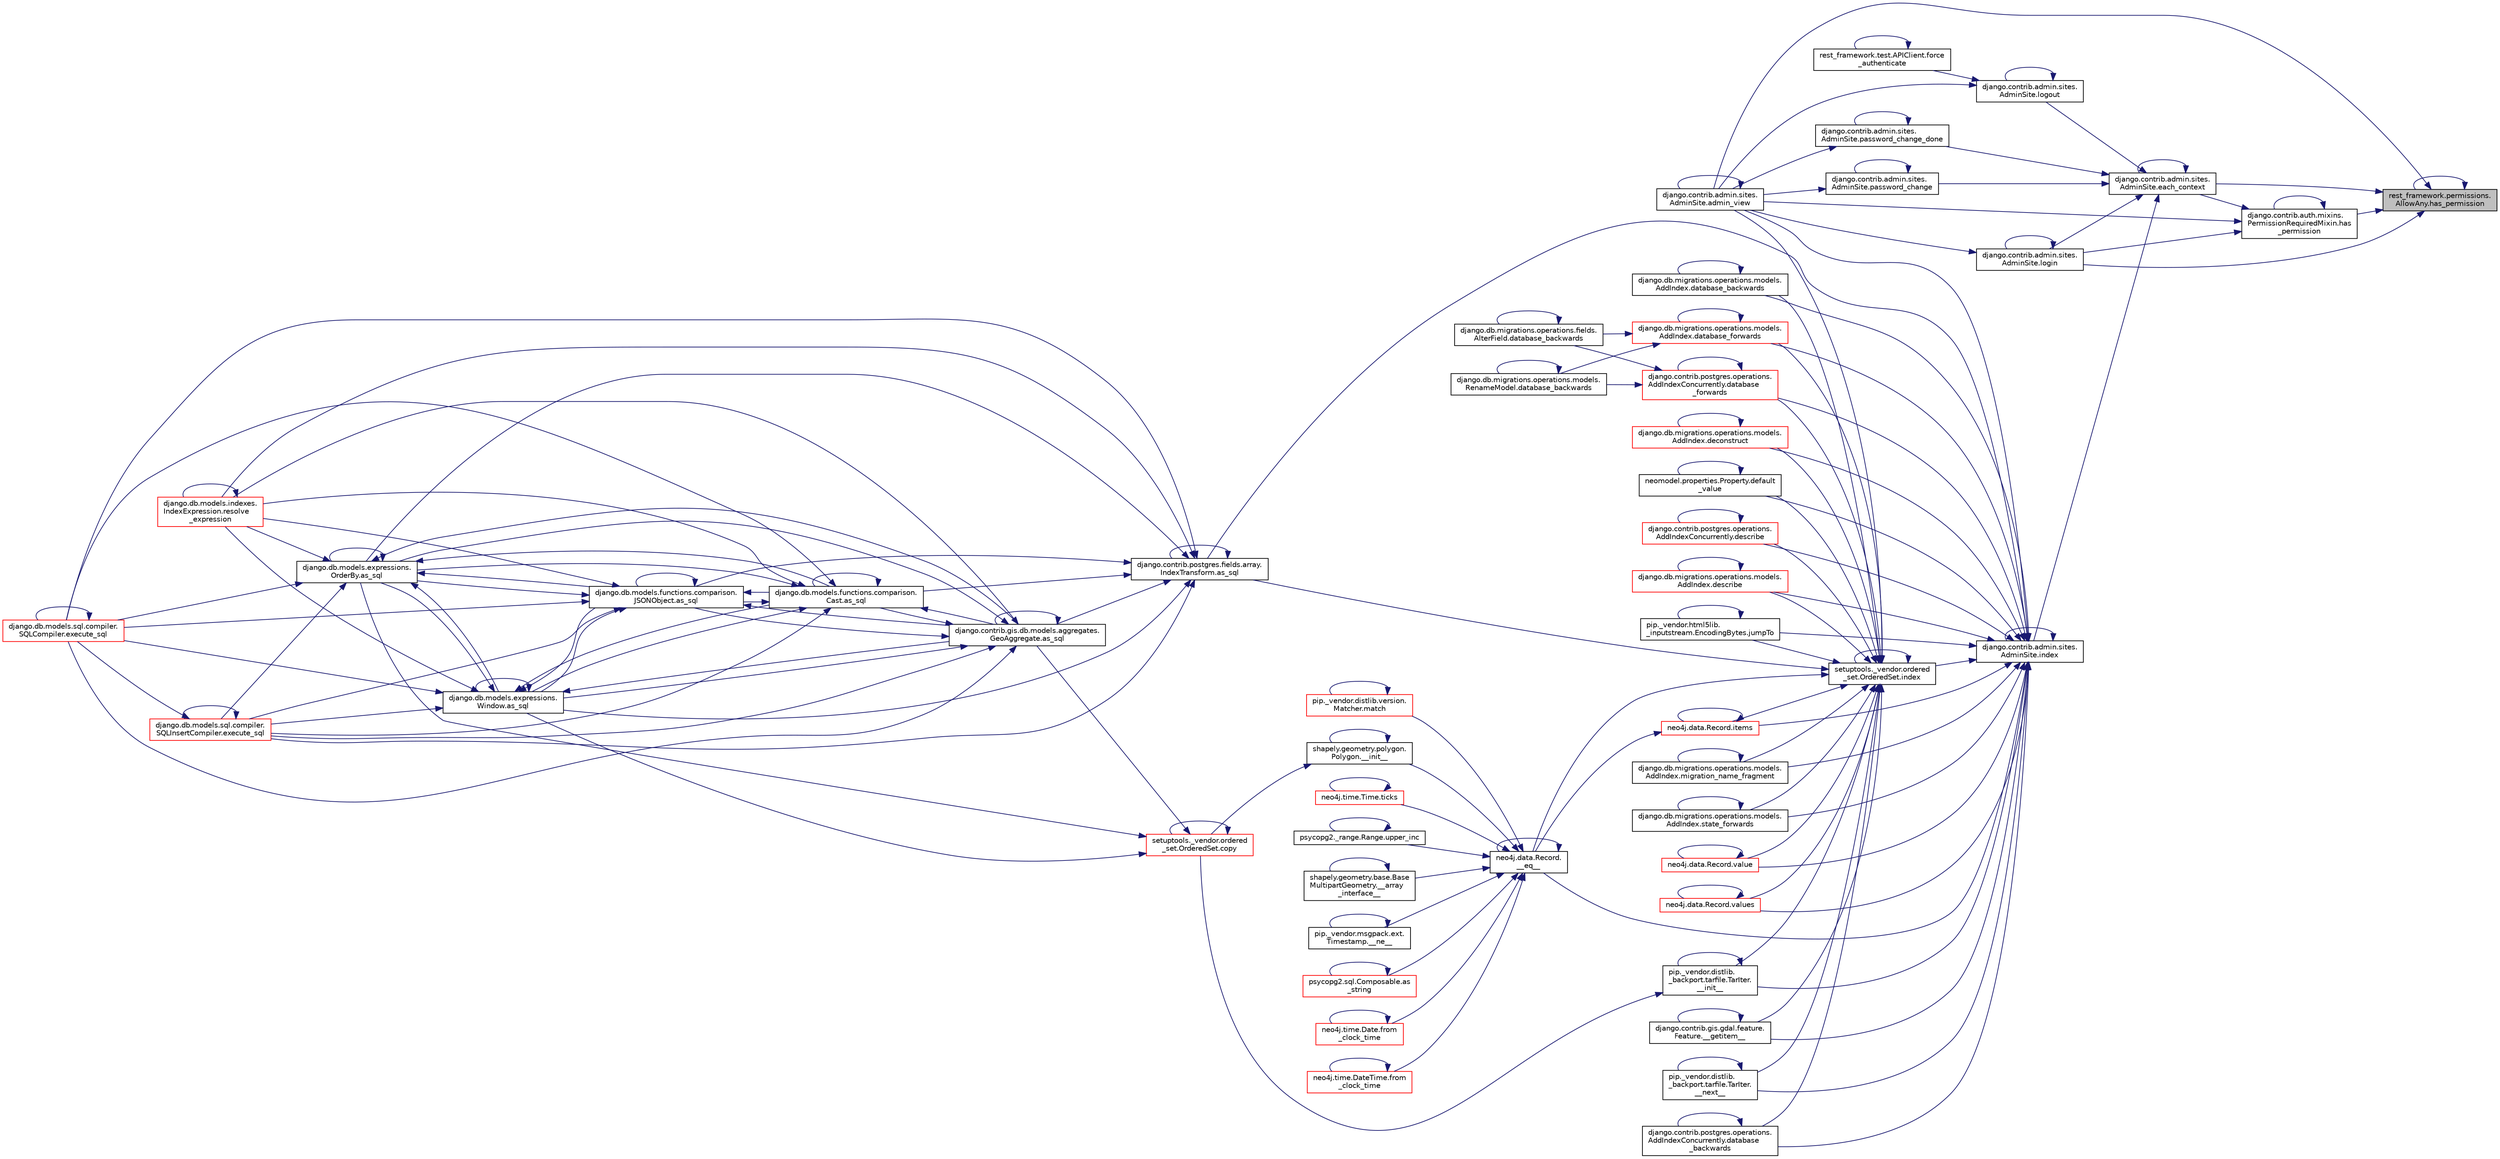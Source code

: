 digraph "rest_framework.permissions.AllowAny.has_permission"
{
 // LATEX_PDF_SIZE
  edge [fontname="Helvetica",fontsize="10",labelfontname="Helvetica",labelfontsize="10"];
  node [fontname="Helvetica",fontsize="10",shape=record];
  rankdir="RL";
  Node1 [label="rest_framework.permissions.\lAllowAny.has_permission",height=0.2,width=0.4,color="black", fillcolor="grey75", style="filled", fontcolor="black",tooltip=" "];
  Node1 -> Node2 [dir="back",color="midnightblue",fontsize="10",style="solid",fontname="Helvetica"];
  Node2 [label="django.contrib.admin.sites.\lAdminSite.admin_view",height=0.2,width=0.4,color="black", fillcolor="white", style="filled",URL="$df/dba/classdjango_1_1contrib_1_1admin_1_1sites_1_1_admin_site.html#ad3ba68804e29ed2ad9fb5230fc246c83",tooltip=" "];
  Node2 -> Node2 [dir="back",color="midnightblue",fontsize="10",style="solid",fontname="Helvetica"];
  Node1 -> Node3 [dir="back",color="midnightblue",fontsize="10",style="solid",fontname="Helvetica"];
  Node3 [label="django.contrib.admin.sites.\lAdminSite.each_context",height=0.2,width=0.4,color="black", fillcolor="white", style="filled",URL="$df/dba/classdjango_1_1contrib_1_1admin_1_1sites_1_1_admin_site.html#a9827cf8301d5677e42aa917686ac0af8",tooltip=" "];
  Node3 -> Node3 [dir="back",color="midnightblue",fontsize="10",style="solid",fontname="Helvetica"];
  Node3 -> Node4 [dir="back",color="midnightblue",fontsize="10",style="solid",fontname="Helvetica"];
  Node4 [label="django.contrib.admin.sites.\lAdminSite.index",height=0.2,width=0.4,color="black", fillcolor="white", style="filled",URL="$df/dba/classdjango_1_1contrib_1_1admin_1_1sites_1_1_admin_site.html#a114200436dcab5d292516d7454298630",tooltip=" "];
  Node4 -> Node5 [dir="back",color="midnightblue",fontsize="10",style="solid",fontname="Helvetica"];
  Node5 [label="neo4j.data.Record.\l__eq__",height=0.2,width=0.4,color="black", fillcolor="white", style="filled",URL="$d8/da3/classneo4j_1_1data_1_1_record.html#a677599a593c35d675d8960d72462df9f",tooltip=" "];
  Node5 -> Node6 [dir="back",color="midnightblue",fontsize="10",style="solid",fontname="Helvetica"];
  Node6 [label="shapely.geometry.base.Base\lMultipartGeometry.__array\l_interface__",height=0.2,width=0.4,color="black", fillcolor="white", style="filled",URL="$df/d4a/classshapely_1_1geometry_1_1base_1_1_base_multipart_geometry.html#aa57caf9f9556c733425dee5dc556ac05",tooltip=" "];
  Node6 -> Node6 [dir="back",color="midnightblue",fontsize="10",style="solid",fontname="Helvetica"];
  Node5 -> Node5 [dir="back",color="midnightblue",fontsize="10",style="solid",fontname="Helvetica"];
  Node5 -> Node7 [dir="back",color="midnightblue",fontsize="10",style="solid",fontname="Helvetica"];
  Node7 [label="shapely.geometry.polygon.\lPolygon.__init__",height=0.2,width=0.4,color="black", fillcolor="white", style="filled",URL="$da/d80/classshapely_1_1geometry_1_1polygon_1_1_polygon.html#aa0b7892becd68ead1f110b5498c4e4be",tooltip=" "];
  Node7 -> Node7 [dir="back",color="midnightblue",fontsize="10",style="solid",fontname="Helvetica"];
  Node7 -> Node8 [dir="back",color="midnightblue",fontsize="10",style="solid",fontname="Helvetica"];
  Node8 [label="setuptools._vendor.ordered\l_set.OrderedSet.copy",height=0.2,width=0.4,color="red", fillcolor="white", style="filled",URL="$d0/d40/classsetuptools_1_1__vendor_1_1ordered__set_1_1_ordered_set.html#a84224c403039b9dac5d2794d85073053",tooltip=" "];
  Node8 -> Node18 [dir="back",color="midnightblue",fontsize="10",style="solid",fontname="Helvetica"];
  Node18 [label="django.contrib.gis.db.models.aggregates.\lGeoAggregate.as_sql",height=0.2,width=0.4,color="black", fillcolor="white", style="filled",URL="$df/dbe/classdjango_1_1contrib_1_1gis_1_1db_1_1models_1_1aggregates_1_1_geo_aggregate.html#a129bfb83cb8d965d40be63e974594fa7",tooltip=" "];
  Node18 -> Node16 [dir="back",color="midnightblue",fontsize="10",style="solid",fontname="Helvetica"];
  Node16 [label="django.db.models.functions.comparison.\lCast.as_sql",height=0.2,width=0.4,color="black", fillcolor="white", style="filled",URL="$dd/d3c/classdjango_1_1db_1_1models_1_1functions_1_1comparison_1_1_cast.html#a010e365ade29d50da0332d4f46b95cf0",tooltip=" "];
  Node16 -> Node16 [dir="back",color="midnightblue",fontsize="10",style="solid",fontname="Helvetica"];
  Node16 -> Node17 [dir="back",color="midnightblue",fontsize="10",style="solid",fontname="Helvetica"];
  Node17 [label="django.db.models.functions.comparison.\lJSONObject.as_sql",height=0.2,width=0.4,color="black", fillcolor="white", style="filled",URL="$db/d2f/classdjango_1_1db_1_1models_1_1functions_1_1comparison_1_1_j_s_o_n_object.html#a7ea48a9164c15f6c04fa1851987b0be4",tooltip=" "];
  Node17 -> Node16 [dir="back",color="midnightblue",fontsize="10",style="solid",fontname="Helvetica"];
  Node17 -> Node17 [dir="back",color="midnightblue",fontsize="10",style="solid",fontname="Helvetica"];
  Node17 -> Node18 [dir="back",color="midnightblue",fontsize="10",style="solid",fontname="Helvetica"];
  Node17 -> Node19 [dir="back",color="midnightblue",fontsize="10",style="solid",fontname="Helvetica"];
  Node19 [label="django.db.models.expressions.\lWindow.as_sql",height=0.2,width=0.4,color="black", fillcolor="white", style="filled",URL="$d6/d1c/classdjango_1_1db_1_1models_1_1expressions_1_1_window.html#a2a81a422e2884ef2026394b0f83416dc",tooltip=" "];
  Node19 -> Node16 [dir="back",color="midnightblue",fontsize="10",style="solid",fontname="Helvetica"];
  Node19 -> Node17 [dir="back",color="midnightblue",fontsize="10",style="solid",fontname="Helvetica"];
  Node19 -> Node18 [dir="back",color="midnightblue",fontsize="10",style="solid",fontname="Helvetica"];
  Node19 -> Node19 [dir="back",color="midnightblue",fontsize="10",style="solid",fontname="Helvetica"];
  Node19 -> Node20 [dir="back",color="midnightblue",fontsize="10",style="solid",fontname="Helvetica"];
  Node20 [label="django.db.models.expressions.\lOrderBy.as_sql",height=0.2,width=0.4,color="black", fillcolor="white", style="filled",URL="$da/d4d/classdjango_1_1db_1_1models_1_1expressions_1_1_order_by.html#a343064ad7cfdac310e95fd997ee6d4cc",tooltip=" "];
  Node20 -> Node16 [dir="back",color="midnightblue",fontsize="10",style="solid",fontname="Helvetica"];
  Node20 -> Node17 [dir="back",color="midnightblue",fontsize="10",style="solid",fontname="Helvetica"];
  Node20 -> Node18 [dir="back",color="midnightblue",fontsize="10",style="solid",fontname="Helvetica"];
  Node20 -> Node19 [dir="back",color="midnightblue",fontsize="10",style="solid",fontname="Helvetica"];
  Node20 -> Node20 [dir="back",color="midnightblue",fontsize="10",style="solid",fontname="Helvetica"];
  Node20 -> Node21 [dir="back",color="midnightblue",fontsize="10",style="solid",fontname="Helvetica"];
  Node21 [label="django.db.models.sql.compiler.\lSQLCompiler.execute_sql",height=0.2,width=0.4,color="red", fillcolor="white", style="filled",URL="$df/de2/classdjango_1_1db_1_1models_1_1sql_1_1compiler_1_1_s_q_l_compiler.html#a2547088c51124a0d09620d04cf56b050",tooltip=" "];
  Node21 -> Node21 [dir="back",color="midnightblue",fontsize="10",style="solid",fontname="Helvetica"];
  Node20 -> Node24 [dir="back",color="midnightblue",fontsize="10",style="solid",fontname="Helvetica"];
  Node24 [label="django.db.models.sql.compiler.\lSQLInsertCompiler.execute_sql",height=0.2,width=0.4,color="red", fillcolor="white", style="filled",URL="$dd/daa/classdjango_1_1db_1_1models_1_1sql_1_1compiler_1_1_s_q_l_insert_compiler.html#a2ebda5346b92962b6ac5ca8234bfeb42",tooltip=" "];
  Node24 -> Node21 [dir="back",color="midnightblue",fontsize="10",style="solid",fontname="Helvetica"];
  Node24 -> Node24 [dir="back",color="midnightblue",fontsize="10",style="solid",fontname="Helvetica"];
  Node20 -> Node25 [dir="back",color="midnightblue",fontsize="10",style="solid",fontname="Helvetica"];
  Node25 [label="django.db.models.indexes.\lIndexExpression.resolve\l_expression",height=0.2,width=0.4,color="red", fillcolor="white", style="filled",URL="$df/d4f/classdjango_1_1db_1_1models_1_1indexes_1_1_index_expression.html#ae39ac90454fba3ff53ac2d342cd5feea",tooltip=" "];
  Node25 -> Node25 [dir="back",color="midnightblue",fontsize="10",style="solid",fontname="Helvetica"];
  Node19 -> Node21 [dir="back",color="midnightblue",fontsize="10",style="solid",fontname="Helvetica"];
  Node19 -> Node24 [dir="back",color="midnightblue",fontsize="10",style="solid",fontname="Helvetica"];
  Node19 -> Node25 [dir="back",color="midnightblue",fontsize="10",style="solid",fontname="Helvetica"];
  Node17 -> Node20 [dir="back",color="midnightblue",fontsize="10",style="solid",fontname="Helvetica"];
  Node17 -> Node21 [dir="back",color="midnightblue",fontsize="10",style="solid",fontname="Helvetica"];
  Node17 -> Node24 [dir="back",color="midnightblue",fontsize="10",style="solid",fontname="Helvetica"];
  Node17 -> Node25 [dir="back",color="midnightblue",fontsize="10",style="solid",fontname="Helvetica"];
  Node16 -> Node18 [dir="back",color="midnightblue",fontsize="10",style="solid",fontname="Helvetica"];
  Node16 -> Node19 [dir="back",color="midnightblue",fontsize="10",style="solid",fontname="Helvetica"];
  Node16 -> Node20 [dir="back",color="midnightblue",fontsize="10",style="solid",fontname="Helvetica"];
  Node16 -> Node21 [dir="back",color="midnightblue",fontsize="10",style="solid",fontname="Helvetica"];
  Node16 -> Node24 [dir="back",color="midnightblue",fontsize="10",style="solid",fontname="Helvetica"];
  Node16 -> Node25 [dir="back",color="midnightblue",fontsize="10",style="solid",fontname="Helvetica"];
  Node18 -> Node17 [dir="back",color="midnightblue",fontsize="10",style="solid",fontname="Helvetica"];
  Node18 -> Node18 [dir="back",color="midnightblue",fontsize="10",style="solid",fontname="Helvetica"];
  Node18 -> Node19 [dir="back",color="midnightblue",fontsize="10",style="solid",fontname="Helvetica"];
  Node18 -> Node20 [dir="back",color="midnightblue",fontsize="10",style="solid",fontname="Helvetica"];
  Node18 -> Node21 [dir="back",color="midnightblue",fontsize="10",style="solid",fontname="Helvetica"];
  Node18 -> Node24 [dir="back",color="midnightblue",fontsize="10",style="solid",fontname="Helvetica"];
  Node18 -> Node25 [dir="back",color="midnightblue",fontsize="10",style="solid",fontname="Helvetica"];
  Node8 -> Node19 [dir="back",color="midnightblue",fontsize="10",style="solid",fontname="Helvetica"];
  Node8 -> Node20 [dir="back",color="midnightblue",fontsize="10",style="solid",fontname="Helvetica"];
  Node8 -> Node8 [dir="back",color="midnightblue",fontsize="10",style="solid",fontname="Helvetica"];
  Node5 -> Node540 [dir="back",color="midnightblue",fontsize="10",style="solid",fontname="Helvetica"];
  Node540 [label="pip._vendor.msgpack.ext.\lTimestamp.__ne__",height=0.2,width=0.4,color="black", fillcolor="white", style="filled",URL="$d6/dd9/classpip_1_1__vendor_1_1msgpack_1_1ext_1_1_timestamp.html#a85bbfb0158c314f6747659d9d79fbc5f",tooltip=" "];
  Node540 -> Node540 [dir="back",color="midnightblue",fontsize="10",style="solid",fontname="Helvetica"];
  Node5 -> Node541 [dir="back",color="midnightblue",fontsize="10",style="solid",fontname="Helvetica"];
  Node541 [label="psycopg2.sql.Composable.as\l_string",height=0.2,width=0.4,color="red", fillcolor="white", style="filled",URL="$d8/d3d/classpsycopg2_1_1sql_1_1_composable.html#a77b13bb7380175e59facce7566dfb5f6",tooltip=" "];
  Node541 -> Node541 [dir="back",color="midnightblue",fontsize="10",style="solid",fontname="Helvetica"];
  Node5 -> Node202 [dir="back",color="midnightblue",fontsize="10",style="solid",fontname="Helvetica"];
  Node202 [label="neo4j.time.Date.from\l_clock_time",height=0.2,width=0.4,color="red", fillcolor="white", style="filled",URL="$d1/d6f/classneo4j_1_1time_1_1_date.html#a6e815a48a02a3f3d230e95d923cfb43b",tooltip=" "];
  Node202 -> Node202 [dir="back",color="midnightblue",fontsize="10",style="solid",fontname="Helvetica"];
  Node5 -> Node268 [dir="back",color="midnightblue",fontsize="10",style="solid",fontname="Helvetica"];
  Node268 [label="neo4j.time.DateTime.from\l_clock_time",height=0.2,width=0.4,color="red", fillcolor="white", style="filled",URL="$d4/dcd/classneo4j_1_1time_1_1_date_time.html#a12a2d4d1586b225b0a6156d4e6d4cc0c",tooltip=" "];
  Node268 -> Node268 [dir="back",color="midnightblue",fontsize="10",style="solid",fontname="Helvetica"];
  Node5 -> Node542 [dir="back",color="midnightblue",fontsize="10",style="solid",fontname="Helvetica"];
  Node542 [label="pip._vendor.distlib.version.\lMatcher.match",height=0.2,width=0.4,color="red", fillcolor="white", style="filled",URL="$d3/d6b/classpip_1_1__vendor_1_1distlib_1_1version_1_1_matcher.html#abab07ac81cd23c3863693a3986eca843",tooltip=" "];
  Node542 -> Node542 [dir="back",color="midnightblue",fontsize="10",style="solid",fontname="Helvetica"];
  Node5 -> Node269 [dir="back",color="midnightblue",fontsize="10",style="solid",fontname="Helvetica"];
  Node269 [label="neo4j.time.Time.ticks",height=0.2,width=0.4,color="red", fillcolor="white", style="filled",URL="$db/d2a/classneo4j_1_1time_1_1_time.html#af3cbc3ab118ea3f7c8aaee2cc13a89e1",tooltip=" "];
  Node269 -> Node269 [dir="back",color="midnightblue",fontsize="10",style="solid",fontname="Helvetica"];
  Node5 -> Node545 [dir="back",color="midnightblue",fontsize="10",style="solid",fontname="Helvetica"];
  Node545 [label="psycopg2._range.Range.upper_inc",height=0.2,width=0.4,color="black", fillcolor="white", style="filled",URL="$d0/dea/classpsycopg2_1_1__range_1_1_range.html#ab960d4f6c5956499e88d2b70b5043423",tooltip=" "];
  Node545 -> Node545 [dir="back",color="midnightblue",fontsize="10",style="solid",fontname="Helvetica"];
  Node4 -> Node546 [dir="back",color="midnightblue",fontsize="10",style="solid",fontname="Helvetica"];
  Node546 [label="django.contrib.gis.gdal.feature.\lFeature.__getitem__",height=0.2,width=0.4,color="black", fillcolor="white", style="filled",URL="$db/d34/classdjango_1_1contrib_1_1gis_1_1gdal_1_1feature_1_1_feature.html#a29de174e97ccaadc2eec1b272a1e3e76",tooltip=" "];
  Node546 -> Node546 [dir="back",color="midnightblue",fontsize="10",style="solid",fontname="Helvetica"];
  Node4 -> Node547 [dir="back",color="midnightblue",fontsize="10",style="solid",fontname="Helvetica"];
  Node547 [label="pip._vendor.distlib.\l_backport.tarfile.TarIter.\l__init__",height=0.2,width=0.4,color="black", fillcolor="white", style="filled",URL="$d1/dcf/classpip_1_1__vendor_1_1distlib_1_1__backport_1_1tarfile_1_1_tar_iter.html#aca2047e04c86a08ad04b63659b8053fd",tooltip=" "];
  Node547 -> Node547 [dir="back",color="midnightblue",fontsize="10",style="solid",fontname="Helvetica"];
  Node547 -> Node8 [dir="back",color="midnightblue",fontsize="10",style="solid",fontname="Helvetica"];
  Node4 -> Node548 [dir="back",color="midnightblue",fontsize="10",style="solid",fontname="Helvetica"];
  Node548 [label="pip._vendor.distlib.\l_backport.tarfile.TarIter.\l__next__",height=0.2,width=0.4,color="black", fillcolor="white", style="filled",URL="$d1/dcf/classpip_1_1__vendor_1_1distlib_1_1__backport_1_1tarfile_1_1_tar_iter.html#af67b8320f49fc25d7f10d0f61c738110",tooltip=" "];
  Node548 -> Node548 [dir="back",color="midnightblue",fontsize="10",style="solid",fontname="Helvetica"];
  Node4 -> Node2 [dir="back",color="midnightblue",fontsize="10",style="solid",fontname="Helvetica"];
  Node4 -> Node549 [dir="back",color="midnightblue",fontsize="10",style="solid",fontname="Helvetica"];
  Node549 [label="django.contrib.postgres.fields.array.\lIndexTransform.as_sql",height=0.2,width=0.4,color="black", fillcolor="white", style="filled",URL="$d3/dfb/classdjango_1_1contrib_1_1postgres_1_1fields_1_1array_1_1_index_transform.html#addd9ecc08c0afb97e95b06874fc6b36e",tooltip=" "];
  Node549 -> Node549 [dir="back",color="midnightblue",fontsize="10",style="solid",fontname="Helvetica"];
  Node549 -> Node16 [dir="back",color="midnightblue",fontsize="10",style="solid",fontname="Helvetica"];
  Node549 -> Node17 [dir="back",color="midnightblue",fontsize="10",style="solid",fontname="Helvetica"];
  Node549 -> Node18 [dir="back",color="midnightblue",fontsize="10",style="solid",fontname="Helvetica"];
  Node549 -> Node19 [dir="back",color="midnightblue",fontsize="10",style="solid",fontname="Helvetica"];
  Node549 -> Node20 [dir="back",color="midnightblue",fontsize="10",style="solid",fontname="Helvetica"];
  Node549 -> Node21 [dir="back",color="midnightblue",fontsize="10",style="solid",fontname="Helvetica"];
  Node549 -> Node24 [dir="back",color="midnightblue",fontsize="10",style="solid",fontname="Helvetica"];
  Node549 -> Node25 [dir="back",color="midnightblue",fontsize="10",style="solid",fontname="Helvetica"];
  Node4 -> Node550 [dir="back",color="midnightblue",fontsize="10",style="solid",fontname="Helvetica"];
  Node550 [label="django.contrib.postgres.operations.\lAddIndexConcurrently.database\l_backwards",height=0.2,width=0.4,color="black", fillcolor="white", style="filled",URL="$d8/da7/classdjango_1_1contrib_1_1postgres_1_1operations_1_1_add_index_concurrently.html#a590ddfcbbfb6f4a72e0339957ae78c81",tooltip=" "];
  Node550 -> Node550 [dir="back",color="midnightblue",fontsize="10",style="solid",fontname="Helvetica"];
  Node4 -> Node551 [dir="back",color="midnightblue",fontsize="10",style="solid",fontname="Helvetica"];
  Node551 [label="django.db.migrations.operations.models.\lAddIndex.database_backwards",height=0.2,width=0.4,color="black", fillcolor="white", style="filled",URL="$da/d8c/classdjango_1_1db_1_1migrations_1_1operations_1_1models_1_1_add_index.html#a7294371949b0a3f1006c8be89fd6ea19",tooltip=" "];
  Node551 -> Node551 [dir="back",color="midnightblue",fontsize="10",style="solid",fontname="Helvetica"];
  Node4 -> Node552 [dir="back",color="midnightblue",fontsize="10",style="solid",fontname="Helvetica"];
  Node552 [label="django.contrib.postgres.operations.\lAddIndexConcurrently.database\l_forwards",height=0.2,width=0.4,color="red", fillcolor="white", style="filled",URL="$d8/da7/classdjango_1_1contrib_1_1postgres_1_1operations_1_1_add_index_concurrently.html#aca6f17a3ad5d10a26ffd0b47be74749f",tooltip=" "];
  Node552 -> Node553 [dir="back",color="midnightblue",fontsize="10",style="solid",fontname="Helvetica"];
  Node553 [label="django.db.migrations.operations.fields.\lAlterField.database_backwards",height=0.2,width=0.4,color="black", fillcolor="white", style="filled",URL="$d6/d03/classdjango_1_1db_1_1migrations_1_1operations_1_1fields_1_1_alter_field.html#a8e0dbfe18190855a511504bb110578a3",tooltip=" "];
  Node553 -> Node553 [dir="back",color="midnightblue",fontsize="10",style="solid",fontname="Helvetica"];
  Node552 -> Node554 [dir="back",color="midnightblue",fontsize="10",style="solid",fontname="Helvetica"];
  Node554 [label="django.db.migrations.operations.models.\lRenameModel.database_backwards",height=0.2,width=0.4,color="black", fillcolor="white", style="filled",URL="$dd/d89/classdjango_1_1db_1_1migrations_1_1operations_1_1models_1_1_rename_model.html#ad5af3e6b65c39cced9485e1f1493c6db",tooltip=" "];
  Node554 -> Node554 [dir="back",color="midnightblue",fontsize="10",style="solid",fontname="Helvetica"];
  Node552 -> Node552 [dir="back",color="midnightblue",fontsize="10",style="solid",fontname="Helvetica"];
  Node4 -> Node558 [dir="back",color="midnightblue",fontsize="10",style="solid",fontname="Helvetica"];
  Node558 [label="django.db.migrations.operations.models.\lAddIndex.database_forwards",height=0.2,width=0.4,color="red", fillcolor="white", style="filled",URL="$da/d8c/classdjango_1_1db_1_1migrations_1_1operations_1_1models_1_1_add_index.html#a52a0bbc9844d4acb93c5d9e119125e59",tooltip=" "];
  Node558 -> Node553 [dir="back",color="midnightblue",fontsize="10",style="solid",fontname="Helvetica"];
  Node558 -> Node554 [dir="back",color="midnightblue",fontsize="10",style="solid",fontname="Helvetica"];
  Node558 -> Node558 [dir="back",color="midnightblue",fontsize="10",style="solid",fontname="Helvetica"];
  Node4 -> Node559 [dir="back",color="midnightblue",fontsize="10",style="solid",fontname="Helvetica"];
  Node559 [label="django.db.migrations.operations.models.\lAddIndex.deconstruct",height=0.2,width=0.4,color="red", fillcolor="white", style="filled",URL="$da/d8c/classdjango_1_1db_1_1migrations_1_1operations_1_1models_1_1_add_index.html#af7e2b1de55d6e6bea18aef4aa9c98236",tooltip=" "];
  Node559 -> Node559 [dir="back",color="midnightblue",fontsize="10",style="solid",fontname="Helvetica"];
  Node4 -> Node560 [dir="back",color="midnightblue",fontsize="10",style="solid",fontname="Helvetica"];
  Node560 [label="neomodel.properties.Property.default\l_value",height=0.2,width=0.4,color="black", fillcolor="white", style="filled",URL="$d3/da2/classneomodel_1_1properties_1_1_property.html#a268095d9b4def21dbacaca19016d35dc",tooltip=" "];
  Node560 -> Node560 [dir="back",color="midnightblue",fontsize="10",style="solid",fontname="Helvetica"];
  Node4 -> Node561 [dir="back",color="midnightblue",fontsize="10",style="solid",fontname="Helvetica"];
  Node561 [label="django.contrib.postgres.operations.\lAddIndexConcurrently.describe",height=0.2,width=0.4,color="red", fillcolor="white", style="filled",URL="$d8/da7/classdjango_1_1contrib_1_1postgres_1_1operations_1_1_add_index_concurrently.html#a9002302cf79b67f03bd24d361a916fa2",tooltip=" "];
  Node561 -> Node561 [dir="back",color="midnightblue",fontsize="10",style="solid",fontname="Helvetica"];
  Node4 -> Node562 [dir="back",color="midnightblue",fontsize="10",style="solid",fontname="Helvetica"];
  Node562 [label="django.db.migrations.operations.models.\lAddIndex.describe",height=0.2,width=0.4,color="red", fillcolor="white", style="filled",URL="$da/d8c/classdjango_1_1db_1_1migrations_1_1operations_1_1models_1_1_add_index.html#a52ead25d531e8283a4b0deafa2560cb6",tooltip=" "];
  Node562 -> Node562 [dir="back",color="midnightblue",fontsize="10",style="solid",fontname="Helvetica"];
  Node4 -> Node563 [dir="back",color="midnightblue",fontsize="10",style="solid",fontname="Helvetica"];
  Node563 [label="setuptools._vendor.ordered\l_set.OrderedSet.index",height=0.2,width=0.4,color="black", fillcolor="white", style="filled",URL="$d0/d40/classsetuptools_1_1__vendor_1_1ordered__set_1_1_ordered_set.html#a4c9cbb502c5f54f77e574032bf66f9d6",tooltip=" "];
  Node563 -> Node5 [dir="back",color="midnightblue",fontsize="10",style="solid",fontname="Helvetica"];
  Node563 -> Node546 [dir="back",color="midnightblue",fontsize="10",style="solid",fontname="Helvetica"];
  Node563 -> Node547 [dir="back",color="midnightblue",fontsize="10",style="solid",fontname="Helvetica"];
  Node563 -> Node548 [dir="back",color="midnightblue",fontsize="10",style="solid",fontname="Helvetica"];
  Node563 -> Node2 [dir="back",color="midnightblue",fontsize="10",style="solid",fontname="Helvetica"];
  Node563 -> Node549 [dir="back",color="midnightblue",fontsize="10",style="solid",fontname="Helvetica"];
  Node563 -> Node550 [dir="back",color="midnightblue",fontsize="10",style="solid",fontname="Helvetica"];
  Node563 -> Node551 [dir="back",color="midnightblue",fontsize="10",style="solid",fontname="Helvetica"];
  Node563 -> Node552 [dir="back",color="midnightblue",fontsize="10",style="solid",fontname="Helvetica"];
  Node563 -> Node558 [dir="back",color="midnightblue",fontsize="10",style="solid",fontname="Helvetica"];
  Node563 -> Node559 [dir="back",color="midnightblue",fontsize="10",style="solid",fontname="Helvetica"];
  Node563 -> Node560 [dir="back",color="midnightblue",fontsize="10",style="solid",fontname="Helvetica"];
  Node563 -> Node561 [dir="back",color="midnightblue",fontsize="10",style="solid",fontname="Helvetica"];
  Node563 -> Node562 [dir="back",color="midnightblue",fontsize="10",style="solid",fontname="Helvetica"];
  Node563 -> Node563 [dir="back",color="midnightblue",fontsize="10",style="solid",fontname="Helvetica"];
  Node563 -> Node564 [dir="back",color="midnightblue",fontsize="10",style="solid",fontname="Helvetica"];
  Node564 [label="neo4j.data.Record.items",height=0.2,width=0.4,color="red", fillcolor="white", style="filled",URL="$d8/da3/classneo4j_1_1data_1_1_record.html#aa82fb1c1ac368d26d9decaa7a8339be1",tooltip=" "];
  Node564 -> Node5 [dir="back",color="midnightblue",fontsize="10",style="solid",fontname="Helvetica"];
  Node564 -> Node564 [dir="back",color="midnightblue",fontsize="10",style="solid",fontname="Helvetica"];
  Node563 -> Node664 [dir="back",color="midnightblue",fontsize="10",style="solid",fontname="Helvetica"];
  Node664 [label="pip._vendor.html5lib.\l_inputstream.EncodingBytes.jumpTo",height=0.2,width=0.4,color="black", fillcolor="white", style="filled",URL="$d9/d4d/classpip_1_1__vendor_1_1html5lib_1_1__inputstream_1_1_encoding_bytes.html#ae808cdf2bb798bffbe1aa8870246731b",tooltip=" "];
  Node664 -> Node664 [dir="back",color="midnightblue",fontsize="10",style="solid",fontname="Helvetica"];
  Node563 -> Node665 [dir="back",color="midnightblue",fontsize="10",style="solid",fontname="Helvetica"];
  Node665 [label="django.db.migrations.operations.models.\lAddIndex.migration_name_fragment",height=0.2,width=0.4,color="black", fillcolor="white", style="filled",URL="$da/d8c/classdjango_1_1db_1_1migrations_1_1operations_1_1models_1_1_add_index.html#a0c5a26355578aa35200427e592c93e48",tooltip=" "];
  Node665 -> Node665 [dir="back",color="midnightblue",fontsize="10",style="solid",fontname="Helvetica"];
  Node563 -> Node666 [dir="back",color="midnightblue",fontsize="10",style="solid",fontname="Helvetica"];
  Node666 [label="django.db.migrations.operations.models.\lAddIndex.state_forwards",height=0.2,width=0.4,color="black", fillcolor="white", style="filled",URL="$da/d8c/classdjango_1_1db_1_1migrations_1_1operations_1_1models_1_1_add_index.html#a63a46af664472abaa3425d5aebe18b2a",tooltip=" "];
  Node666 -> Node666 [dir="back",color="midnightblue",fontsize="10",style="solid",fontname="Helvetica"];
  Node563 -> Node667 [dir="back",color="midnightblue",fontsize="10",style="solid",fontname="Helvetica"];
  Node667 [label="neo4j.data.Record.value",height=0.2,width=0.4,color="red", fillcolor="white", style="filled",URL="$d8/da3/classneo4j_1_1data_1_1_record.html#ae2d53cb92bb656f253f3114f9fce90fe",tooltip=" "];
  Node667 -> Node667 [dir="back",color="midnightblue",fontsize="10",style="solid",fontname="Helvetica"];
  Node563 -> Node668 [dir="back",color="midnightblue",fontsize="10",style="solid",fontname="Helvetica"];
  Node668 [label="neo4j.data.Record.values",height=0.2,width=0.4,color="red", fillcolor="white", style="filled",URL="$d8/da3/classneo4j_1_1data_1_1_record.html#ac65f0756e2ef88b65e802bc8f908d078",tooltip=" "];
  Node668 -> Node668 [dir="back",color="midnightblue",fontsize="10",style="solid",fontname="Helvetica"];
  Node4 -> Node4 [dir="back",color="midnightblue",fontsize="10",style="solid",fontname="Helvetica"];
  Node4 -> Node564 [dir="back",color="midnightblue",fontsize="10",style="solid",fontname="Helvetica"];
  Node4 -> Node664 [dir="back",color="midnightblue",fontsize="10",style="solid",fontname="Helvetica"];
  Node4 -> Node665 [dir="back",color="midnightblue",fontsize="10",style="solid",fontname="Helvetica"];
  Node4 -> Node666 [dir="back",color="midnightblue",fontsize="10",style="solid",fontname="Helvetica"];
  Node4 -> Node667 [dir="back",color="midnightblue",fontsize="10",style="solid",fontname="Helvetica"];
  Node4 -> Node668 [dir="back",color="midnightblue",fontsize="10",style="solid",fontname="Helvetica"];
  Node3 -> Node469 [dir="back",color="midnightblue",fontsize="10",style="solid",fontname="Helvetica"];
  Node469 [label="django.contrib.admin.sites.\lAdminSite.login",height=0.2,width=0.4,color="black", fillcolor="white", style="filled",URL="$df/dba/classdjango_1_1contrib_1_1admin_1_1sites_1_1_admin_site.html#a082ff3962c1de33df9c12d5b1bfa732d",tooltip=" "];
  Node469 -> Node2 [dir="back",color="midnightblue",fontsize="10",style="solid",fontname="Helvetica"];
  Node469 -> Node469 [dir="back",color="midnightblue",fontsize="10",style="solid",fontname="Helvetica"];
  Node3 -> Node673 [dir="back",color="midnightblue",fontsize="10",style="solid",fontname="Helvetica"];
  Node673 [label="django.contrib.admin.sites.\lAdminSite.logout",height=0.2,width=0.4,color="black", fillcolor="white", style="filled",URL="$df/dba/classdjango_1_1contrib_1_1admin_1_1sites_1_1_admin_site.html#a22c721dd725e51e860e50b27aeda60ce",tooltip=" "];
  Node673 -> Node2 [dir="back",color="midnightblue",fontsize="10",style="solid",fontname="Helvetica"];
  Node673 -> Node674 [dir="back",color="midnightblue",fontsize="10",style="solid",fontname="Helvetica"];
  Node674 [label="rest_framework.test.APIClient.force\l_authenticate",height=0.2,width=0.4,color="black", fillcolor="white", style="filled",URL="$da/d51/classrest__framework_1_1test_1_1_a_p_i_client.html#a8decfe1871d2cc20c0576614e6572f61",tooltip=" "];
  Node674 -> Node674 [dir="back",color="midnightblue",fontsize="10",style="solid",fontname="Helvetica"];
  Node673 -> Node673 [dir="back",color="midnightblue",fontsize="10",style="solid",fontname="Helvetica"];
  Node3 -> Node675 [dir="back",color="midnightblue",fontsize="10",style="solid",fontname="Helvetica"];
  Node675 [label="django.contrib.admin.sites.\lAdminSite.password_change",height=0.2,width=0.4,color="black", fillcolor="white", style="filled",URL="$df/dba/classdjango_1_1contrib_1_1admin_1_1sites_1_1_admin_site.html#aa789f8743e04abc4ce7c9870853d3346",tooltip=" "];
  Node675 -> Node2 [dir="back",color="midnightblue",fontsize="10",style="solid",fontname="Helvetica"];
  Node675 -> Node675 [dir="back",color="midnightblue",fontsize="10",style="solid",fontname="Helvetica"];
  Node3 -> Node676 [dir="back",color="midnightblue",fontsize="10",style="solid",fontname="Helvetica"];
  Node676 [label="django.contrib.admin.sites.\lAdminSite.password_change_done",height=0.2,width=0.4,color="black", fillcolor="white", style="filled",URL="$df/dba/classdjango_1_1contrib_1_1admin_1_1sites_1_1_admin_site.html#a64925f87f79cfb87c5015f34c6263d45",tooltip=" "];
  Node676 -> Node2 [dir="back",color="midnightblue",fontsize="10",style="solid",fontname="Helvetica"];
  Node676 -> Node676 [dir="back",color="midnightblue",fontsize="10",style="solid",fontname="Helvetica"];
  Node1 -> Node468 [dir="back",color="midnightblue",fontsize="10",style="solid",fontname="Helvetica"];
  Node468 [label="django.contrib.auth.mixins.\lPermissionRequiredMixin.has\l_permission",height=0.2,width=0.4,color="black", fillcolor="white", style="filled",URL="$d7/dfe/classdjango_1_1contrib_1_1auth_1_1mixins_1_1_permission_required_mixin.html#a2809e8d2b78dee31ff0953c9e8852f26",tooltip=" "];
  Node468 -> Node2 [dir="back",color="midnightblue",fontsize="10",style="solid",fontname="Helvetica"];
  Node468 -> Node3 [dir="back",color="midnightblue",fontsize="10",style="solid",fontname="Helvetica"];
  Node468 -> Node468 [dir="back",color="midnightblue",fontsize="10",style="solid",fontname="Helvetica"];
  Node468 -> Node469 [dir="back",color="midnightblue",fontsize="10",style="solid",fontname="Helvetica"];
  Node1 -> Node1 [dir="back",color="midnightblue",fontsize="10",style="solid",fontname="Helvetica"];
  Node1 -> Node469 [dir="back",color="midnightblue",fontsize="10",style="solid",fontname="Helvetica"];
}
